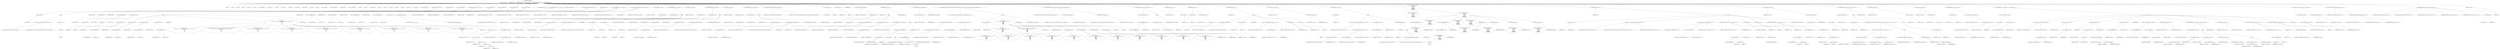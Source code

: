 digraph hostapd_notif_assoc {  
"1000131" [label = "(METHOD,hostapd_notif_assoc)" ]
"1000132" [label = "(PARAM,hostapd_data *hapd)" ]
"1000133" [label = "(PARAM,const u8 *addr)" ]
"1000134" [label = "(PARAM,const u8 *req_ies)" ]
"1000135" [label = "(PARAM,size_t req_ies_len)" ]
"1000136" [label = "(PARAM,int reassoc)" ]
"1000137" [label = "(BLOCK,,)" ]
"1000138" [label = "(LOCAL,v5: int)" ]
"1000139" [label = "(LOCAL,v6: int)" ]
"1000140" [label = "(LOCAL,v8: int)" ]
"1000141" [label = "(LOCAL,v9: int)" ]
"1000142" [label = "(LOCAL,v10: int)" ]
"1000143" [label = "(LOCAL,v11: int)" ]
"1000144" [label = "(LOCAL,v12: hostapd_data *)" ]
"1000145" [label = "(LOCAL,v13: const u8 *)" ]
"1000146" [label = "(LOCAL,v14: int)" ]
"1000147" [label = "(LOCAL,v16: const u8 *)" ]
"1000148" [label = "(LOCAL,v17: size_t)" ]
"1000149" [label = "(LOCAL,v18: sta_info *)" ]
"1000150" [label = "(LOCAL,v19: sta_info *)" ]
"1000151" [label = "(LOCAL,v20: bool)" ]
"1000152" [label = "(LOCAL,v21: int)" ]
"1000153" [label = "(LOCAL,v22: unsigned int)" ]
"1000154" [label = "(LOCAL,v23: wpa_state_machine *)" ]
"1000155" [label = "(LOCAL,v24: wpa_event)" ]
"1000156" [label = "(LOCAL,v25: wpa_state_machine *)" ]
"1000157" [label = "(LOCAL,v26: int)" ]
"1000158" [label = "(LOCAL,v27: int)" ]
"1000159" [label = "(LOCAL,v28: _DWORD *)" ]
"1000160" [label = "(LOCAL,v29: u32)" ]
"1000161" [label = "(LOCAL,v30: int)" ]
"1000162" [label = "(LOCAL,v31: bool)" ]
"1000163" [label = "(LOCAL,v32: int)" ]
"1000164" [label = "(LOCAL,v33: u32)" ]
"1000165" [label = "(LOCAL,v34: u8 *)" ]
"1000166" [label = "(LOCAL,eid: u8 [ 1064 ])" ]
"1000167" [label = "(LOCAL,elems: ieee802_11_elems)" ]
"1000168" [label = "(CONTROL_STRUCTURE,if ( !addr ),if ( !addr ))" ]
"1000169" [label = "(<operator>.logicalNot,!addr)" ]
"1000170" [label = "(IDENTIFIER,addr,!addr)" ]
"1000171" [label = "(BLOCK,,)" ]
"1000172" [label = "(wpa_printf,wpa_printf(2, \"hostapd_notif_assoc: Skip event with no address\"))" ]
"1000173" [label = "(LITERAL,2,wpa_printf(2, \"hostapd_notif_assoc: Skip event with no address\"))" ]
"1000174" [label = "(LITERAL,\"hostapd_notif_assoc: Skip event with no address\",wpa_printf(2, \"hostapd_notif_assoc: Skip event with no address\"))" ]
"1000175" [label = "(RETURN,return -1;,return -1;)" ]
"1000176" [label = "(<operator>.minus,-1)" ]
"1000177" [label = "(LITERAL,1,-1)" ]
"1000178" [label = "(<operator>.assignment,v5 = *addr)" ]
"1000179" [label = "(IDENTIFIER,v5,v5 = *addr)" ]
"1000180" [label = "(<operator>.indirection,*addr)" ]
"1000181" [label = "(IDENTIFIER,addr,v5 = *addr)" ]
"1000182" [label = "(<operator>.assignment,v6 = addr[1])" ]
"1000183" [label = "(IDENTIFIER,v6,v6 = addr[1])" ]
"1000184" [label = "(<operator>.indirectIndexAccess,addr[1])" ]
"1000185" [label = "(IDENTIFIER,addr,v6 = addr[1])" ]
"1000186" [label = "(LITERAL,1,v6 = addr[1])" ]
"1000187" [label = "(CONTROL_STRUCTURE,if ( (v5 & 1) != 0 ),if ( (v5 & 1) != 0 ))" ]
"1000188" [label = "(<operator>.notEquals,(v5 & 1) != 0)" ]
"1000189" [label = "(<operator>.and,v5 & 1)" ]
"1000190" [label = "(IDENTIFIER,v5,v5 & 1)" ]
"1000191" [label = "(LITERAL,1,v5 & 1)" ]
"1000192" [label = "(LITERAL,0,(v5 & 1) != 0)" ]
"1000193" [label = "(BLOCK,,)" ]
"1000194" [label = "(<operator>.assignment,v8 = addr[2])" ]
"1000195" [label = "(IDENTIFIER,v8,v8 = addr[2])" ]
"1000196" [label = "(<operator>.indirectIndexAccess,addr[2])" ]
"1000197" [label = "(IDENTIFIER,addr,v8 = addr[2])" ]
"1000198" [label = "(LITERAL,2,v8 = addr[2])" ]
"1000199" [label = "(<operator>.assignment,v9 = addr[3])" ]
"1000200" [label = "(IDENTIFIER,v9,v9 = addr[3])" ]
"1000201" [label = "(<operator>.indirectIndexAccess,addr[3])" ]
"1000202" [label = "(IDENTIFIER,addr,v9 = addr[3])" ]
"1000203" [label = "(LITERAL,3,v9 = addr[3])" ]
"1000204" [label = "(<operator>.assignment,v10 = addr[4])" ]
"1000205" [label = "(IDENTIFIER,v10,v10 = addr[4])" ]
"1000206" [label = "(<operator>.indirectIndexAccess,addr[4])" ]
"1000207" [label = "(IDENTIFIER,addr,v10 = addr[4])" ]
"1000208" [label = "(LITERAL,4,v10 = addr[4])" ]
"1000209" [label = "(<operator>.assignment,v11 = addr[5])" ]
"1000210" [label = "(IDENTIFIER,v11,v11 = addr[5])" ]
"1000211" [label = "(<operator>.indirectIndexAccess,addr[5])" ]
"1000212" [label = "(IDENTIFIER,addr,v11 = addr[5])" ]
"1000213" [label = "(LITERAL,5,v11 = addr[5])" ]
"1000214" [label = "(JUMP_TARGET,LABEL_9)" ]
"1000215" [label = "(wpa_printf,wpa_printf(\n      2,\n      \"%s: Invalid SA=%02x:%02x:%02x:%02x:%02x:%02x in received indication - ignore this indication silently\",\n      \"hostapd_notif_assoc\",\n      v5,\n      v6,\n      v8,\n      v9,\n      v10,\n      v11))" ]
"1000216" [label = "(LITERAL,2,wpa_printf(\n      2,\n      \"%s: Invalid SA=%02x:%02x:%02x:%02x:%02x:%02x in received indication - ignore this indication silently\",\n      \"hostapd_notif_assoc\",\n      v5,\n      v6,\n      v8,\n      v9,\n      v10,\n      v11))" ]
"1000217" [label = "(LITERAL,\"%s: Invalid SA=%02x:%02x:%02x:%02x:%02x:%02x in received indication - ignore this indication silently\",wpa_printf(\n      2,\n      \"%s: Invalid SA=%02x:%02x:%02x:%02x:%02x:%02x in received indication - ignore this indication silently\",\n      \"hostapd_notif_assoc\",\n      v5,\n      v6,\n      v8,\n      v9,\n      v10,\n      v11))" ]
"1000218" [label = "(LITERAL,\"hostapd_notif_assoc\",wpa_printf(\n      2,\n      \"%s: Invalid SA=%02x:%02x:%02x:%02x:%02x:%02x in received indication - ignore this indication silently\",\n      \"hostapd_notif_assoc\",\n      v5,\n      v6,\n      v8,\n      v9,\n      v10,\n      v11))" ]
"1000219" [label = "(IDENTIFIER,v5,wpa_printf(\n      2,\n      \"%s: Invalid SA=%02x:%02x:%02x:%02x:%02x:%02x in received indication - ignore this indication silently\",\n      \"hostapd_notif_assoc\",\n      v5,\n      v6,\n      v8,\n      v9,\n      v10,\n      v11))" ]
"1000220" [label = "(IDENTIFIER,v6,wpa_printf(\n      2,\n      \"%s: Invalid SA=%02x:%02x:%02x:%02x:%02x:%02x in received indication - ignore this indication silently\",\n      \"hostapd_notif_assoc\",\n      v5,\n      v6,\n      v8,\n      v9,\n      v10,\n      v11))" ]
"1000221" [label = "(IDENTIFIER,v8,wpa_printf(\n      2,\n      \"%s: Invalid SA=%02x:%02x:%02x:%02x:%02x:%02x in received indication - ignore this indication silently\",\n      \"hostapd_notif_assoc\",\n      v5,\n      v6,\n      v8,\n      v9,\n      v10,\n      v11))" ]
"1000222" [label = "(IDENTIFIER,v9,wpa_printf(\n      2,\n      \"%s: Invalid SA=%02x:%02x:%02x:%02x:%02x:%02x in received indication - ignore this indication silently\",\n      \"hostapd_notif_assoc\",\n      v5,\n      v6,\n      v8,\n      v9,\n      v10,\n      v11))" ]
"1000223" [label = "(IDENTIFIER,v10,wpa_printf(\n      2,\n      \"%s: Invalid SA=%02x:%02x:%02x:%02x:%02x:%02x in received indication - ignore this indication silently\",\n      \"hostapd_notif_assoc\",\n      v5,\n      v6,\n      v8,\n      v9,\n      v10,\n      v11))" ]
"1000224" [label = "(IDENTIFIER,v11,wpa_printf(\n      2,\n      \"%s: Invalid SA=%02x:%02x:%02x:%02x:%02x:%02x in received indication - ignore this indication silently\",\n      \"hostapd_notif_assoc\",\n      v5,\n      v6,\n      v8,\n      v9,\n      v10,\n      v11))" ]
"1000225" [label = "(RETURN,return 0;,return 0;)" ]
"1000226" [label = "(LITERAL,0,return 0;)" ]
"1000227" [label = "(<operator>.assignment,v8 = addr[2])" ]
"1000228" [label = "(IDENTIFIER,v8,v8 = addr[2])" ]
"1000229" [label = "(<operator>.indirectIndexAccess,addr[2])" ]
"1000230" [label = "(IDENTIFIER,addr,v8 = addr[2])" ]
"1000231" [label = "(LITERAL,2,v8 = addr[2])" ]
"1000232" [label = "(<operator>.assignment,v9 = addr[3])" ]
"1000233" [label = "(IDENTIFIER,v9,v9 = addr[3])" ]
"1000234" [label = "(<operator>.indirectIndexAccess,addr[3])" ]
"1000235" [label = "(IDENTIFIER,addr,v9 = addr[3])" ]
"1000236" [label = "(LITERAL,3,v9 = addr[3])" ]
"1000237" [label = "(<operator>.assignment,v10 = addr[4])" ]
"1000238" [label = "(IDENTIFIER,v10,v10 = addr[4])" ]
"1000239" [label = "(<operator>.indirectIndexAccess,addr[4])" ]
"1000240" [label = "(IDENTIFIER,addr,v10 = addr[4])" ]
"1000241" [label = "(LITERAL,4,v10 = addr[4])" ]
"1000242" [label = "(<operator>.assignment,v11 = addr[5])" ]
"1000243" [label = "(IDENTIFIER,v11,v11 = addr[5])" ]
"1000244" [label = "(<operator>.indirectIndexAccess,addr[5])" ]
"1000245" [label = "(IDENTIFIER,addr,v11 = addr[5])" ]
"1000246" [label = "(LITERAL,5,v11 = addr[5])" ]
"1000247" [label = "(CONTROL_STRUCTURE,if ( !(v6 | v5 | v8 | v9 | v10 | v11) || !memcmp(addr, hapd->own_addr, 6u) ),if ( !(v6 | v5 | v8 | v9 | v10 | v11) || !memcmp(addr, hapd->own_addr, 6u) ))" ]
"1000248" [label = "(<operator>.logicalOr,!(v6 | v5 | v8 | v9 | v10 | v11) || !memcmp(addr, hapd->own_addr, 6u))" ]
"1000249" [label = "(<operator>.logicalNot,!(v6 | v5 | v8 | v9 | v10 | v11))" ]
"1000250" [label = "(<operator>.or,v6 | v5 | v8 | v9 | v10 | v11)" ]
"1000251" [label = "(IDENTIFIER,v6,v6 | v5 | v8 | v9 | v10 | v11)" ]
"1000252" [label = "(<operator>.or,v5 | v8 | v9 | v10 | v11)" ]
"1000253" [label = "(IDENTIFIER,v5,v5 | v8 | v9 | v10 | v11)" ]
"1000254" [label = "(<operator>.or,v8 | v9 | v10 | v11)" ]
"1000255" [label = "(IDENTIFIER,v8,v8 | v9 | v10 | v11)" ]
"1000256" [label = "(<operator>.or,v9 | v10 | v11)" ]
"1000257" [label = "(IDENTIFIER,v9,v9 | v10 | v11)" ]
"1000258" [label = "(<operator>.or,v10 | v11)" ]
"1000259" [label = "(IDENTIFIER,v10,v10 | v11)" ]
"1000260" [label = "(IDENTIFIER,v11,v10 | v11)" ]
"1000261" [label = "(<operator>.logicalNot,!memcmp(addr, hapd->own_addr, 6u))" ]
"1000262" [label = "(memcmp,memcmp(addr, hapd->own_addr, 6u))" ]
"1000263" [label = "(IDENTIFIER,addr,memcmp(addr, hapd->own_addr, 6u))" ]
"1000264" [label = "(<operator>.indirectFieldAccess,hapd->own_addr)" ]
"1000265" [label = "(IDENTIFIER,hapd,memcmp(addr, hapd->own_addr, 6u))" ]
"1000266" [label = "(FIELD_IDENTIFIER,own_addr,own_addr)" ]
"1000267" [label = "(LITERAL,6u,memcmp(addr, hapd->own_addr, 6u))" ]
"1000268" [label = "(CONTROL_STRUCTURE,goto LABEL_9;,goto LABEL_9;)" ]
"1000269" [label = "(random_add_randomness,random_add_randomness(addr, 6u))" ]
"1000270" [label = "(IDENTIFIER,addr,random_add_randomness(addr, 6u))" ]
"1000271" [label = "(LITERAL,6u,random_add_randomness(addr, 6u))" ]
"1000272" [label = "(<operator>.assignment,v12 = hapd)" ]
"1000273" [label = "(IDENTIFIER,v12,v12 = hapd)" ]
"1000274" [label = "(IDENTIFIER,hapd,v12 = hapd)" ]
"1000275" [label = "(hostapd_logger,hostapd_logger(hapd, addr, 1u, 2, \"associated\"))" ]
"1000276" [label = "(IDENTIFIER,hapd,hostapd_logger(hapd, addr, 1u, 2, \"associated\"))" ]
"1000277" [label = "(IDENTIFIER,addr,hostapd_logger(hapd, addr, 1u, 2, \"associated\"))" ]
"1000278" [label = "(LITERAL,1u,hostapd_logger(hapd, addr, 1u, 2, \"associated\"))" ]
"1000279" [label = "(LITERAL,2,hostapd_logger(hapd, addr, 1u, 2, \"associated\"))" ]
"1000280" [label = "(LITERAL,\"associated\",hostapd_logger(hapd, addr, 1u, 2, \"associated\"))" ]
"1000281" [label = "(ieee802_11_parse_elems,ieee802_11_parse_elems(req_ies, req_ies_len, &elems, 0))" ]
"1000282" [label = "(IDENTIFIER,req_ies,ieee802_11_parse_elems(req_ies, req_ies_len, &elems, 0))" ]
"1000283" [label = "(IDENTIFIER,req_ies_len,ieee802_11_parse_elems(req_ies, req_ies_len, &elems, 0))" ]
"1000284" [label = "(<operator>.addressOf,&elems)" ]
"1000285" [label = "(IDENTIFIER,elems,ieee802_11_parse_elems(req_ies, req_ies_len, &elems, 0))" ]
"1000286" [label = "(LITERAL,0,ieee802_11_parse_elems(req_ies, req_ies_len, &elems, 0))" ]
"1000287" [label = "(<operator>.assignment,v13 = elems.wps_ie)" ]
"1000288" [label = "(IDENTIFIER,v13,v13 = elems.wps_ie)" ]
"1000289" [label = "(<operator>.fieldAccess,elems.wps_ie)" ]
"1000290" [label = "(IDENTIFIER,elems,v13 = elems.wps_ie)" ]
"1000291" [label = "(FIELD_IDENTIFIER,wps_ie,wps_ie)" ]
"1000292" [label = "(CONTROL_STRUCTURE,if ( elems.wps_ie ),if ( elems.wps_ie ))" ]
"1000293" [label = "(<operator>.fieldAccess,elems.wps_ie)" ]
"1000294" [label = "(IDENTIFIER,elems,if ( elems.wps_ie ))" ]
"1000295" [label = "(FIELD_IDENTIFIER,wps_ie,wps_ie)" ]
"1000296" [label = "(BLOCK,,)" ]
"1000297" [label = "(<operator>.assignment,v14 = elems.wps_ie_len)" ]
"1000298" [label = "(IDENTIFIER,v14,v14 = elems.wps_ie_len)" ]
"1000299" [label = "(<operator>.fieldAccess,elems.wps_ie_len)" ]
"1000300" [label = "(IDENTIFIER,elems,v14 = elems.wps_ie_len)" ]
"1000301" [label = "(FIELD_IDENTIFIER,wps_ie_len,wps_ie_len)" ]
"1000302" [label = "(wpa_printf,wpa_printf(2, \"STA included WPS IE in (Re)AssocReq\"))" ]
"1000303" [label = "(LITERAL,2,wpa_printf(2, \"STA included WPS IE in (Re)AssocReq\"))" ]
"1000304" [label = "(LITERAL,\"STA included WPS IE in (Re)AssocReq\",wpa_printf(2, \"STA included WPS IE in (Re)AssocReq\"))" ]
"1000305" [label = "(JUMP_TARGET,LABEL_14)" ]
"1000306" [label = "(<operator>.assignment,v16 = v13 - 2)" ]
"1000307" [label = "(IDENTIFIER,v16,v16 = v13 - 2)" ]
"1000308" [label = "(<operator>.subtraction,v13 - 2)" ]
"1000309" [label = "(IDENTIFIER,v13,v13 - 2)" ]
"1000310" [label = "(LITERAL,2,v13 - 2)" ]
"1000311" [label = "(<operator>.assignment,v17 = v14 + 2)" ]
"1000312" [label = "(IDENTIFIER,v17,v17 = v14 + 2)" ]
"1000313" [label = "(<operator>.addition,v14 + 2)" ]
"1000314" [label = "(IDENTIFIER,v14,v14 + 2)" ]
"1000315" [label = "(LITERAL,2,v14 + 2)" ]
"1000316" [label = "(CONTROL_STRUCTURE,goto LABEL_15;,goto LABEL_15;)" ]
"1000317" [label = "(<operator>.assignment,v13 = elems.rsn_ie)" ]
"1000318" [label = "(IDENTIFIER,v13,v13 = elems.rsn_ie)" ]
"1000319" [label = "(<operator>.fieldAccess,elems.rsn_ie)" ]
"1000320" [label = "(IDENTIFIER,elems,v13 = elems.rsn_ie)" ]
"1000321" [label = "(FIELD_IDENTIFIER,rsn_ie,rsn_ie)" ]
"1000322" [label = "(CONTROL_STRUCTURE,if ( elems.rsn_ie ),if ( elems.rsn_ie ))" ]
"1000323" [label = "(<operator>.fieldAccess,elems.rsn_ie)" ]
"1000324" [label = "(IDENTIFIER,elems,if ( elems.rsn_ie ))" ]
"1000325" [label = "(FIELD_IDENTIFIER,rsn_ie,rsn_ie)" ]
"1000326" [label = "(BLOCK,,)" ]
"1000327" [label = "(<operator>.assignment,v14 = elems.rsn_ie_len)" ]
"1000328" [label = "(IDENTIFIER,v14,v14 = elems.rsn_ie_len)" ]
"1000329" [label = "(<operator>.fieldAccess,elems.rsn_ie_len)" ]
"1000330" [label = "(IDENTIFIER,elems,v14 = elems.rsn_ie_len)" ]
"1000331" [label = "(FIELD_IDENTIFIER,rsn_ie_len,rsn_ie_len)" ]
"1000332" [label = "(wpa_printf,wpa_printf(2, \"STA included RSN IE in (Re)AssocReq\"))" ]
"1000333" [label = "(LITERAL,2,wpa_printf(2, \"STA included RSN IE in (Re)AssocReq\"))" ]
"1000334" [label = "(LITERAL,\"STA included RSN IE in (Re)AssocReq\",wpa_printf(2, \"STA included RSN IE in (Re)AssocReq\"))" ]
"1000335" [label = "(CONTROL_STRUCTURE,goto LABEL_14;,goto LABEL_14;)" ]
"1000336" [label = "(<operator>.assignment,v13 = elems.wpa_ie)" ]
"1000337" [label = "(IDENTIFIER,v13,v13 = elems.wpa_ie)" ]
"1000338" [label = "(<operator>.fieldAccess,elems.wpa_ie)" ]
"1000339" [label = "(IDENTIFIER,elems,v13 = elems.wpa_ie)" ]
"1000340" [label = "(FIELD_IDENTIFIER,wpa_ie,wpa_ie)" ]
"1000341" [label = "(CONTROL_STRUCTURE,if ( elems.wpa_ie ),if ( elems.wpa_ie ))" ]
"1000342" [label = "(<operator>.fieldAccess,elems.wpa_ie)" ]
"1000343" [label = "(IDENTIFIER,elems,if ( elems.wpa_ie ))" ]
"1000344" [label = "(FIELD_IDENTIFIER,wpa_ie,wpa_ie)" ]
"1000345" [label = "(BLOCK,,)" ]
"1000346" [label = "(<operator>.assignment,v14 = elems.wpa_ie_len)" ]
"1000347" [label = "(IDENTIFIER,v14,v14 = elems.wpa_ie_len)" ]
"1000348" [label = "(<operator>.fieldAccess,elems.wpa_ie_len)" ]
"1000349" [label = "(IDENTIFIER,elems,v14 = elems.wpa_ie_len)" ]
"1000350" [label = "(FIELD_IDENTIFIER,wpa_ie_len,wpa_ie_len)" ]
"1000351" [label = "(wpa_printf,wpa_printf(2, \"STA included WPA IE in (Re)AssocReq\"))" ]
"1000352" [label = "(LITERAL,2,wpa_printf(2, \"STA included WPA IE in (Re)AssocReq\"))" ]
"1000353" [label = "(LITERAL,\"STA included WPA IE in (Re)AssocReq\",wpa_printf(2, \"STA included WPA IE in (Re)AssocReq\"))" ]
"1000354" [label = "(CONTROL_STRUCTURE,goto LABEL_14;,goto LABEL_14;)" ]
"1000355" [label = "(wpa_printf,wpa_printf(2, \"STA did not include WPS/RSN/WPA IE in (Re)AssocReq\"))" ]
"1000356" [label = "(LITERAL,2,wpa_printf(2, \"STA did not include WPS/RSN/WPA IE in (Re)AssocReq\"))" ]
"1000357" [label = "(LITERAL,\"STA did not include WPS/RSN/WPA IE in (Re)AssocReq\",wpa_printf(2, \"STA did not include WPS/RSN/WPA IE in (Re)AssocReq\"))" ]
"1000358" [label = "(<operator>.assignment,v16 = 0)" ]
"1000359" [label = "(IDENTIFIER,v16,v16 = 0)" ]
"1000360" [label = "(LITERAL,0,v16 = 0)" ]
"1000361" [label = "(<operator>.assignment,v17 = 0)" ]
"1000362" [label = "(IDENTIFIER,v17,v17 = 0)" ]
"1000363" [label = "(LITERAL,0,v17 = 0)" ]
"1000364" [label = "(JUMP_TARGET,LABEL_15)" ]
"1000365" [label = "(<operator>.assignment,v18 = ap_get_sta(hapd, addr))" ]
"1000366" [label = "(IDENTIFIER,v18,v18 = ap_get_sta(hapd, addr))" ]
"1000367" [label = "(ap_get_sta,ap_get_sta(hapd, addr))" ]
"1000368" [label = "(IDENTIFIER,hapd,ap_get_sta(hapd, addr))" ]
"1000369" [label = "(IDENTIFIER,addr,ap_get_sta(hapd, addr))" ]
"1000370" [label = "(CONTROL_STRUCTURE,if ( v18 ),if ( v18 ))" ]
"1000371" [label = "(IDENTIFIER,v18,if ( v18 ))" ]
"1000372" [label = "(BLOCK,,)" ]
"1000373" [label = "(<operator>.assignment,v19 = v18)" ]
"1000374" [label = "(IDENTIFIER,v19,v19 = v18)" ]
"1000375" [label = "(IDENTIFIER,v18,v19 = v18)" ]
"1000376" [label = "(ap_sta_no_session_timeout,ap_sta_no_session_timeout(hapd, v18))" ]
"1000377" [label = "(IDENTIFIER,hapd,ap_sta_no_session_timeout(hapd, v18))" ]
"1000378" [label = "(IDENTIFIER,v18,ap_sta_no_session_timeout(hapd, v18))" ]
"1000379" [label = "(accounting_sta_stop,accounting_sta_stop(hapd, v19))" ]
"1000380" [label = "(IDENTIFIER,hapd,accounting_sta_stop(hapd, v19))" ]
"1000381" [label = "(IDENTIFIER,v19,accounting_sta_stop(hapd, v19))" ]
"1000382" [label = "(<operator>.assignment,v19->timeout_next = STA_NULLFUNC)" ]
"1000383" [label = "(<operator>.indirectFieldAccess,v19->timeout_next)" ]
"1000384" [label = "(IDENTIFIER,v19,v19->timeout_next = STA_NULLFUNC)" ]
"1000385" [label = "(FIELD_IDENTIFIER,timeout_next,timeout_next)" ]
"1000386" [label = "(IDENTIFIER,STA_NULLFUNC,v19->timeout_next = STA_NULLFUNC)" ]
"1000387" [label = "(CONTROL_STRUCTURE,else,else)" ]
"1000388" [label = "(BLOCK,,)" ]
"1000389" [label = "(<operator>.assignment,v19 = ap_sta_add(hapd, addr))" ]
"1000390" [label = "(IDENTIFIER,v19,v19 = ap_sta_add(hapd, addr))" ]
"1000391" [label = "(ap_sta_add,ap_sta_add(hapd, addr))" ]
"1000392" [label = "(IDENTIFIER,hapd,ap_sta_add(hapd, addr))" ]
"1000393" [label = "(IDENTIFIER,addr,ap_sta_add(hapd, addr))" ]
"1000394" [label = "(CONTROL_STRUCTURE,if ( !v19 ),if ( !v19 ))" ]
"1000395" [label = "(<operator>.logicalNot,!v19)" ]
"1000396" [label = "(IDENTIFIER,v19,!v19)" ]
"1000397" [label = "(BLOCK,,)" ]
"1000398" [label = "(hostapd_drv_sta_disassoc,hostapd_drv_sta_disassoc(hapd, addr, 5))" ]
"1000399" [label = "(IDENTIFIER,hapd,hostapd_drv_sta_disassoc(hapd, addr, 5))" ]
"1000400" [label = "(IDENTIFIER,addr,hostapd_drv_sta_disassoc(hapd, addr, 5))" ]
"1000401" [label = "(LITERAL,5,hostapd_drv_sta_disassoc(hapd, addr, 5))" ]
"1000402" [label = "(RETURN,return -1;,return -1;)" ]
"1000403" [label = "(<operator>.minus,-1)" ]
"1000404" [label = "(LITERAL,1,-1)" ]
"1000405" [label = "(<operators>.assignmentAnd,v19->flags &= 0xFFFECFFF)" ]
"1000406" [label = "(<operator>.indirectFieldAccess,v19->flags)" ]
"1000407" [label = "(IDENTIFIER,v19,v19->flags &= 0xFFFECFFF)" ]
"1000408" [label = "(FIELD_IDENTIFIER,flags,flags)" ]
"1000409" [label = "(LITERAL,0xFFFECFFF,v19->flags &= 0xFFFECFFF)" ]
"1000410" [label = "(CONTROL_STRUCTURE,if ( !hapd->iface->drv_max_acl_mac_addrs && hostapd_check_acl(hapd, addr, 0) != 1 ),if ( !hapd->iface->drv_max_acl_mac_addrs && hostapd_check_acl(hapd, addr, 0) != 1 ))" ]
"1000411" [label = "(<operator>.logicalAnd,!hapd->iface->drv_max_acl_mac_addrs && hostapd_check_acl(hapd, addr, 0) != 1)" ]
"1000412" [label = "(<operator>.logicalNot,!hapd->iface->drv_max_acl_mac_addrs)" ]
"1000413" [label = "(<operator>.indirectFieldAccess,hapd->iface->drv_max_acl_mac_addrs)" ]
"1000414" [label = "(<operator>.indirectFieldAccess,hapd->iface)" ]
"1000415" [label = "(IDENTIFIER,hapd,!hapd->iface->drv_max_acl_mac_addrs)" ]
"1000416" [label = "(FIELD_IDENTIFIER,iface,iface)" ]
"1000417" [label = "(FIELD_IDENTIFIER,drv_max_acl_mac_addrs,drv_max_acl_mac_addrs)" ]
"1000418" [label = "(<operator>.notEquals,hostapd_check_acl(hapd, addr, 0) != 1)" ]
"1000419" [label = "(hostapd_check_acl,hostapd_check_acl(hapd, addr, 0))" ]
"1000420" [label = "(IDENTIFIER,hapd,hostapd_check_acl(hapd, addr, 0))" ]
"1000421" [label = "(IDENTIFIER,addr,hostapd_check_acl(hapd, addr, 0))" ]
"1000422" [label = "(LITERAL,0,hostapd_check_acl(hapd, addr, 0))" ]
"1000423" [label = "(LITERAL,1,hostapd_check_acl(hapd, addr, 0) != 1)" ]
"1000424" [label = "(BLOCK,,)" ]
"1000425" [label = "(<operator>.assignment,v12 = hapd)" ]
"1000426" [label = "(IDENTIFIER,v12,v12 = hapd)" ]
"1000427" [label = "(IDENTIFIER,hapd,v12 = hapd)" ]
"1000428" [label = "(wpa_printf,wpa_printf(\n      3,\n      \"STA %02x:%02x:%02x:%02x:%02x:%02x not allowed to connect\",\n      *addr,\n      addr[1],\n      addr[2],\n      addr[3],\n      addr[4],\n      addr[5]))" ]
"1000429" [label = "(LITERAL,3,wpa_printf(\n      3,\n      \"STA %02x:%02x:%02x:%02x:%02x:%02x not allowed to connect\",\n      *addr,\n      addr[1],\n      addr[2],\n      addr[3],\n      addr[4],\n      addr[5]))" ]
"1000430" [label = "(LITERAL,\"STA %02x:%02x:%02x:%02x:%02x:%02x not allowed to connect\",wpa_printf(\n      3,\n      \"STA %02x:%02x:%02x:%02x:%02x:%02x not allowed to connect\",\n      *addr,\n      addr[1],\n      addr[2],\n      addr[3],\n      addr[4],\n      addr[5]))" ]
"1000431" [label = "(<operator>.indirection,*addr)" ]
"1000432" [label = "(IDENTIFIER,addr,wpa_printf(\n      3,\n      \"STA %02x:%02x:%02x:%02x:%02x:%02x not allowed to connect\",\n      *addr,\n      addr[1],\n      addr[2],\n      addr[3],\n      addr[4],\n      addr[5]))" ]
"1000433" [label = "(<operator>.indirectIndexAccess,addr[1])" ]
"1000434" [label = "(IDENTIFIER,addr,wpa_printf(\n      3,\n      \"STA %02x:%02x:%02x:%02x:%02x:%02x not allowed to connect\",\n      *addr,\n      addr[1],\n      addr[2],\n      addr[3],\n      addr[4],\n      addr[5]))" ]
"1000435" [label = "(LITERAL,1,wpa_printf(\n      3,\n      \"STA %02x:%02x:%02x:%02x:%02x:%02x not allowed to connect\",\n      *addr,\n      addr[1],\n      addr[2],\n      addr[3],\n      addr[4],\n      addr[5]))" ]
"1000436" [label = "(<operator>.indirectIndexAccess,addr[2])" ]
"1000437" [label = "(IDENTIFIER,addr,wpa_printf(\n      3,\n      \"STA %02x:%02x:%02x:%02x:%02x:%02x not allowed to connect\",\n      *addr,\n      addr[1],\n      addr[2],\n      addr[3],\n      addr[4],\n      addr[5]))" ]
"1000438" [label = "(LITERAL,2,wpa_printf(\n      3,\n      \"STA %02x:%02x:%02x:%02x:%02x:%02x not allowed to connect\",\n      *addr,\n      addr[1],\n      addr[2],\n      addr[3],\n      addr[4],\n      addr[5]))" ]
"1000439" [label = "(<operator>.indirectIndexAccess,addr[3])" ]
"1000440" [label = "(IDENTIFIER,addr,wpa_printf(\n      3,\n      \"STA %02x:%02x:%02x:%02x:%02x:%02x not allowed to connect\",\n      *addr,\n      addr[1],\n      addr[2],\n      addr[3],\n      addr[4],\n      addr[5]))" ]
"1000441" [label = "(LITERAL,3,wpa_printf(\n      3,\n      \"STA %02x:%02x:%02x:%02x:%02x:%02x not allowed to connect\",\n      *addr,\n      addr[1],\n      addr[2],\n      addr[3],\n      addr[4],\n      addr[5]))" ]
"1000442" [label = "(<operator>.indirectIndexAccess,addr[4])" ]
"1000443" [label = "(IDENTIFIER,addr,wpa_printf(\n      3,\n      \"STA %02x:%02x:%02x:%02x:%02x:%02x not allowed to connect\",\n      *addr,\n      addr[1],\n      addr[2],\n      addr[3],\n      addr[4],\n      addr[5]))" ]
"1000444" [label = "(LITERAL,4,wpa_printf(\n      3,\n      \"STA %02x:%02x:%02x:%02x:%02x:%02x not allowed to connect\",\n      *addr,\n      addr[1],\n      addr[2],\n      addr[3],\n      addr[4],\n      addr[5]))" ]
"1000445" [label = "(<operator>.indirectIndexAccess,addr[5])" ]
"1000446" [label = "(IDENTIFIER,addr,wpa_printf(\n      3,\n      \"STA %02x:%02x:%02x:%02x:%02x:%02x not allowed to connect\",\n      *addr,\n      addr[1],\n      addr[2],\n      addr[3],\n      addr[4],\n      addr[5]))" ]
"1000447" [label = "(LITERAL,5,wpa_printf(\n      3,\n      \"STA %02x:%02x:%02x:%02x:%02x:%02x not allowed to connect\",\n      *addr,\n      addr[1],\n      addr[2],\n      addr[3],\n      addr[4],\n      addr[5]))" ]
"1000448" [label = "(<operator>.assignment,v21 = 1)" ]
"1000449" [label = "(IDENTIFIER,v21,v21 = 1)" ]
"1000450" [label = "(LITERAL,1,v21 = 1)" ]
"1000451" [label = "(CONTROL_STRUCTURE,goto LABEL_41;,goto LABEL_41;)" ]
"1000452" [label = "(ap_copy_sta_supp_op_classes,ap_copy_sta_supp_op_classes(v19, elems.supp_op_classes, elems.supp_op_classes_len))" ]
"1000453" [label = "(IDENTIFIER,v19,ap_copy_sta_supp_op_classes(v19, elems.supp_op_classes, elems.supp_op_classes_len))" ]
"1000454" [label = "(<operator>.fieldAccess,elems.supp_op_classes)" ]
"1000455" [label = "(IDENTIFIER,elems,ap_copy_sta_supp_op_classes(v19, elems.supp_op_classes, elems.supp_op_classes_len))" ]
"1000456" [label = "(FIELD_IDENTIFIER,supp_op_classes,supp_op_classes)" ]
"1000457" [label = "(<operator>.fieldAccess,elems.supp_op_classes_len)" ]
"1000458" [label = "(IDENTIFIER,elems,ap_copy_sta_supp_op_classes(v19, elems.supp_op_classes, elems.supp_op_classes_len))" ]
"1000459" [label = "(FIELD_IDENTIFIER,supp_op_classes_len,supp_op_classes_len)" ]
"1000460" [label = "(CONTROL_STRUCTURE,if ( !hapd->conf->wpa ),if ( !hapd->conf->wpa ))" ]
"1000461" [label = "(<operator>.logicalNot,!hapd->conf->wpa)" ]
"1000462" [label = "(<operator>.indirectFieldAccess,hapd->conf->wpa)" ]
"1000463" [label = "(<operator>.indirectFieldAccess,hapd->conf)" ]
"1000464" [label = "(IDENTIFIER,hapd,!hapd->conf->wpa)" ]
"1000465" [label = "(FIELD_IDENTIFIER,conf,conf)" ]
"1000466" [label = "(FIELD_IDENTIFIER,wpa,wpa)" ]
"1000467" [label = "(BLOCK,,)" ]
"1000468" [label = "(<operator>.assignment,v22 = v19->flags)" ]
"1000469" [label = "(IDENTIFIER,v22,v22 = v19->flags)" ]
"1000470" [label = "(<operator>.indirectFieldAccess,v19->flags)" ]
"1000471" [label = "(IDENTIFIER,v19,v22 = v19->flags)" ]
"1000472" [label = "(FIELD_IDENTIFIER,flags,flags)" ]
"1000473" [label = "(CONTROL_STRUCTURE,goto LABEL_27;,goto LABEL_27;)" ]
"1000474" [label = "(<operator>.assignment,v20 = v16 == 0)" ]
"1000475" [label = "(IDENTIFIER,v20,v20 = v16 == 0)" ]
"1000476" [label = "(<operator>.equals,v16 == 0)" ]
"1000477" [label = "(IDENTIFIER,v16,v16 == 0)" ]
"1000478" [label = "(LITERAL,0,v16 == 0)" ]
"1000479" [label = "(CONTROL_STRUCTURE,if ( v16 ),if ( v16 ))" ]
"1000480" [label = "(IDENTIFIER,v16,if ( v16 ))" ]
"1000481" [label = "(<operator>.assignment,v20 = v17 == 0)" ]
"1000482" [label = "(IDENTIFIER,v20,v20 = v17 == 0)" ]
"1000483" [label = "(<operator>.equals,v17 == 0)" ]
"1000484" [label = "(IDENTIFIER,v17,v17 == 0)" ]
"1000485" [label = "(LITERAL,0,v17 == 0)" ]
"1000486" [label = "(CONTROL_STRUCTURE,if ( v20 ),if ( v20 ))" ]
"1000487" [label = "(IDENTIFIER,v20,if ( v20 ))" ]
"1000488" [label = "(BLOCK,,)" ]
"1000489" [label = "(wpa_printf,wpa_printf(2, \"No WPA/RSN IE from STA\"))" ]
"1000490" [label = "(LITERAL,2,wpa_printf(2, \"No WPA/RSN IE from STA\"))" ]
"1000491" [label = "(LITERAL,\"No WPA/RSN IE from STA\",wpa_printf(2, \"No WPA/RSN IE from STA\"))" ]
"1000492" [label = "(<operator>.assignment,v21 = 13)" ]
"1000493" [label = "(IDENTIFIER,v21,v21 = 13)" ]
"1000494" [label = "(LITERAL,13,v21 = 13)" ]
"1000495" [label = "(JUMP_TARGET,LABEL_41)" ]
"1000496" [label = "(hostapd_drv_sta_disassoc,hostapd_drv_sta_disassoc(v12, v19->addr, v21))" ]
"1000497" [label = "(IDENTIFIER,v12,hostapd_drv_sta_disassoc(v12, v19->addr, v21))" ]
"1000498" [label = "(<operator>.indirectFieldAccess,v19->addr)" ]
"1000499" [label = "(IDENTIFIER,v19,hostapd_drv_sta_disassoc(v12, v19->addr, v21))" ]
"1000500" [label = "(FIELD_IDENTIFIER,addr,addr)" ]
"1000501" [label = "(IDENTIFIER,v21,hostapd_drv_sta_disassoc(v12, v19->addr, v21))" ]
"1000502" [label = "(ap_free_sta,ap_free_sta(v12, v19))" ]
"1000503" [label = "(IDENTIFIER,v12,ap_free_sta(v12, v19))" ]
"1000504" [label = "(IDENTIFIER,v19,ap_free_sta(v12, v19))" ]
"1000505" [label = "(RETURN,return -1;,return -1;)" ]
"1000506" [label = "(<operator>.minus,-1)" ]
"1000507" [label = "(LITERAL,1,-1)" ]
"1000508" [label = "(<operator>.assignment,v25 = v19->wpa_sm)" ]
"1000509" [label = "(IDENTIFIER,v25,v25 = v19->wpa_sm)" ]
"1000510" [label = "(<operator>.indirectFieldAccess,v19->wpa_sm)" ]
"1000511" [label = "(IDENTIFIER,v19,v25 = v19->wpa_sm)" ]
"1000512" [label = "(FIELD_IDENTIFIER,wpa_sm,wpa_sm)" ]
"1000513" [label = "(CONTROL_STRUCTURE,if ( !v25 ),if ( !v25 ))" ]
"1000514" [label = "(<operator>.logicalNot,!v25)" ]
"1000515" [label = "(IDENTIFIER,v25,!v25)" ]
"1000516" [label = "(BLOCK,,)" ]
"1000517" [label = "(<operator>.assignment,v25 = wpa_auth_sta_init(hapd->wpa_auth, v19->addr, 0))" ]
"1000518" [label = "(IDENTIFIER,v25,v25 = wpa_auth_sta_init(hapd->wpa_auth, v19->addr, 0))" ]
"1000519" [label = "(wpa_auth_sta_init,wpa_auth_sta_init(hapd->wpa_auth, v19->addr, 0))" ]
"1000520" [label = "(<operator>.indirectFieldAccess,hapd->wpa_auth)" ]
"1000521" [label = "(IDENTIFIER,hapd,wpa_auth_sta_init(hapd->wpa_auth, v19->addr, 0))" ]
"1000522" [label = "(FIELD_IDENTIFIER,wpa_auth,wpa_auth)" ]
"1000523" [label = "(<operator>.indirectFieldAccess,v19->addr)" ]
"1000524" [label = "(IDENTIFIER,v19,wpa_auth_sta_init(hapd->wpa_auth, v19->addr, 0))" ]
"1000525" [label = "(FIELD_IDENTIFIER,addr,addr)" ]
"1000526" [label = "(LITERAL,0,wpa_auth_sta_init(hapd->wpa_auth, v19->addr, 0))" ]
"1000527" [label = "(<operator>.assignment,v19->wpa_sm = v25)" ]
"1000528" [label = "(<operator>.indirectFieldAccess,v19->wpa_sm)" ]
"1000529" [label = "(IDENTIFIER,v19,v19->wpa_sm = v25)" ]
"1000530" [label = "(FIELD_IDENTIFIER,wpa_sm,wpa_sm)" ]
"1000531" [label = "(IDENTIFIER,v25,v19->wpa_sm = v25)" ]
"1000532" [label = "(CONTROL_STRUCTURE,if ( !v25 ),if ( !v25 ))" ]
"1000533" [label = "(<operator>.logicalNot,!v25)" ]
"1000534" [label = "(IDENTIFIER,v25,!v25)" ]
"1000535" [label = "(BLOCK,,)" ]
"1000536" [label = "(wpa_printf,wpa_printf(5, \"Failed to initialize WPA state machine\"))" ]
"1000537" [label = "(LITERAL,5,wpa_printf(5, \"Failed to initialize WPA state machine\"))" ]
"1000538" [label = "(LITERAL,\"Failed to initialize WPA state machine\",wpa_printf(5, \"Failed to initialize WPA state machine\"))" ]
"1000539" [label = "(RETURN,return -1;,return -1;)" ]
"1000540" [label = "(<operator>.minus,-1)" ]
"1000541" [label = "(LITERAL,1,-1)" ]
"1000542" [label = "(<operator>.assignment,v26 = wpa_validate_wpa_ie(\n          hapd->wpa_auth,\n          v25,\n          hapd->iface->freq,\n          v16,\n          v17,\n          elems.mdie,\n          elems.mdie_len,\n          elems.owe_dh,\n          elems.owe_dh_len))" ]
"1000543" [label = "(IDENTIFIER,v26,v26 = wpa_validate_wpa_ie(\n          hapd->wpa_auth,\n          v25,\n          hapd->iface->freq,\n          v16,\n          v17,\n          elems.mdie,\n          elems.mdie_len,\n          elems.owe_dh,\n          elems.owe_dh_len))" ]
"1000544" [label = "(wpa_validate_wpa_ie,wpa_validate_wpa_ie(\n          hapd->wpa_auth,\n          v25,\n          hapd->iface->freq,\n          v16,\n          v17,\n          elems.mdie,\n          elems.mdie_len,\n          elems.owe_dh,\n          elems.owe_dh_len))" ]
"1000545" [label = "(<operator>.indirectFieldAccess,hapd->wpa_auth)" ]
"1000546" [label = "(IDENTIFIER,hapd,wpa_validate_wpa_ie(\n          hapd->wpa_auth,\n          v25,\n          hapd->iface->freq,\n          v16,\n          v17,\n          elems.mdie,\n          elems.mdie_len,\n          elems.owe_dh,\n          elems.owe_dh_len))" ]
"1000547" [label = "(FIELD_IDENTIFIER,wpa_auth,wpa_auth)" ]
"1000548" [label = "(IDENTIFIER,v25,wpa_validate_wpa_ie(\n          hapd->wpa_auth,\n          v25,\n          hapd->iface->freq,\n          v16,\n          v17,\n          elems.mdie,\n          elems.mdie_len,\n          elems.owe_dh,\n          elems.owe_dh_len))" ]
"1000549" [label = "(<operator>.indirectFieldAccess,hapd->iface->freq)" ]
"1000550" [label = "(<operator>.indirectFieldAccess,hapd->iface)" ]
"1000551" [label = "(IDENTIFIER,hapd,wpa_validate_wpa_ie(\n          hapd->wpa_auth,\n          v25,\n          hapd->iface->freq,\n          v16,\n          v17,\n          elems.mdie,\n          elems.mdie_len,\n          elems.owe_dh,\n          elems.owe_dh_len))" ]
"1000552" [label = "(FIELD_IDENTIFIER,iface,iface)" ]
"1000553" [label = "(FIELD_IDENTIFIER,freq,freq)" ]
"1000554" [label = "(IDENTIFIER,v16,wpa_validate_wpa_ie(\n          hapd->wpa_auth,\n          v25,\n          hapd->iface->freq,\n          v16,\n          v17,\n          elems.mdie,\n          elems.mdie_len,\n          elems.owe_dh,\n          elems.owe_dh_len))" ]
"1000555" [label = "(IDENTIFIER,v17,wpa_validate_wpa_ie(\n          hapd->wpa_auth,\n          v25,\n          hapd->iface->freq,\n          v16,\n          v17,\n          elems.mdie,\n          elems.mdie_len,\n          elems.owe_dh,\n          elems.owe_dh_len))" ]
"1000556" [label = "(<operator>.fieldAccess,elems.mdie)" ]
"1000557" [label = "(IDENTIFIER,elems,wpa_validate_wpa_ie(\n          hapd->wpa_auth,\n          v25,\n          hapd->iface->freq,\n          v16,\n          v17,\n          elems.mdie,\n          elems.mdie_len,\n          elems.owe_dh,\n          elems.owe_dh_len))" ]
"1000558" [label = "(FIELD_IDENTIFIER,mdie,mdie)" ]
"1000559" [label = "(<operator>.fieldAccess,elems.mdie_len)" ]
"1000560" [label = "(IDENTIFIER,elems,wpa_validate_wpa_ie(\n          hapd->wpa_auth,\n          v25,\n          hapd->iface->freq,\n          v16,\n          v17,\n          elems.mdie,\n          elems.mdie_len,\n          elems.owe_dh,\n          elems.owe_dh_len))" ]
"1000561" [label = "(FIELD_IDENTIFIER,mdie_len,mdie_len)" ]
"1000562" [label = "(<operator>.fieldAccess,elems.owe_dh)" ]
"1000563" [label = "(IDENTIFIER,elems,wpa_validate_wpa_ie(\n          hapd->wpa_auth,\n          v25,\n          hapd->iface->freq,\n          v16,\n          v17,\n          elems.mdie,\n          elems.mdie_len,\n          elems.owe_dh,\n          elems.owe_dh_len))" ]
"1000564" [label = "(FIELD_IDENTIFIER,owe_dh,owe_dh)" ]
"1000565" [label = "(<operator>.fieldAccess,elems.owe_dh_len)" ]
"1000566" [label = "(IDENTIFIER,elems,wpa_validate_wpa_ie(\n          hapd->wpa_auth,\n          v25,\n          hapd->iface->freq,\n          v16,\n          v17,\n          elems.mdie,\n          elems.mdie_len,\n          elems.owe_dh,\n          elems.owe_dh_len))" ]
"1000567" [label = "(FIELD_IDENTIFIER,owe_dh_len,owe_dh_len)" ]
"1000568" [label = "(CONTROL_STRUCTURE,if ( v26 ),if ( v26 ))" ]
"1000569" [label = "(IDENTIFIER,v26,if ( v26 ))" ]
"1000570" [label = "(BLOCK,,)" ]
"1000571" [label = "(<operator>.assignment,v27 = v26)" ]
"1000572" [label = "(IDENTIFIER,v27,v27 = v26)" ]
"1000573" [label = "(IDENTIFIER,v26,v27 = v26)" ]
"1000574" [label = "(wpa_printf,wpa_printf(2, \"WPA/RSN information element rejected? (res %u)\", v26))" ]
"1000575" [label = "(LITERAL,2,wpa_printf(2, \"WPA/RSN information element rejected? (res %u)\", v26))" ]
"1000576" [label = "(LITERAL,\"WPA/RSN information element rejected? (res %u)\",wpa_printf(2, \"WPA/RSN information element rejected? (res %u)\", v26))" ]
"1000577" [label = "(IDENTIFIER,v26,wpa_printf(2, \"WPA/RSN information element rejected? (res %u)\", v26))" ]
"1000578" [label = "(wpa_hexdump,wpa_hexdump(2, (const unsigned __int8 *)\"IE\", v16, v17))" ]
"1000579" [label = "(LITERAL,2,wpa_hexdump(2, (const unsigned __int8 *)\"IE\", v16, v17))" ]
"1000580" [label = "(<operator>.cast,(const unsigned __int8 *)\"IE\")" ]
"1000581" [label = "(UNKNOWN,const unsigned __int8 *,const unsigned __int8 *)" ]
"1000582" [label = "(LITERAL,\"IE\",(const unsigned __int8 *)\"IE\")" ]
"1000583" [label = "(IDENTIFIER,v16,wpa_hexdump(2, (const unsigned __int8 *)\"IE\", v16, v17))" ]
"1000584" [label = "(IDENTIFIER,v17,wpa_hexdump(2, (const unsigned __int8 *)\"IE\", v16, v17))" ]
"1000585" [label = "(CONTROL_STRUCTURE,if ( (unsigned int)(v27 - 2) < 7 ),if ( (unsigned int)(v27 - 2) < 7 ))" ]
"1000586" [label = "(<operator>.lessThan,(unsigned int)(v27 - 2) < 7)" ]
"1000587" [label = "(<operator>.cast,(unsigned int)(v27 - 2))" ]
"1000588" [label = "(UNKNOWN,unsigned int,unsigned int)" ]
"1000589" [label = "(<operator>.subtraction,v27 - 2)" ]
"1000590" [label = "(IDENTIFIER,v27,v27 - 2)" ]
"1000591" [label = "(LITERAL,2,v27 - 2)" ]
"1000592" [label = "(LITERAL,7,(unsigned int)(v27 - 2) < 7)" ]
"1000593" [label = "(<operator>.assignment,v28 = &unk_9D0B0)" ]
"1000594" [label = "(IDENTIFIER,v28,v28 = &unk_9D0B0)" ]
"1000595" [label = "(<operator>.addressOf,&unk_9D0B0)" ]
"1000596" [label = "(IDENTIFIER,unk_9D0B0,v28 = &unk_9D0B0)" ]
"1000597" [label = "(<operator>.assignment,v21 = 13)" ]
"1000598" [label = "(IDENTIFIER,v21,v21 = 13)" ]
"1000599" [label = "(LITERAL,13,v21 = 13)" ]
"1000600" [label = "(<operator>.assignment,v12 = hapd)" ]
"1000601" [label = "(IDENTIFIER,v12,v12 = hapd)" ]
"1000602" [label = "(IDENTIFIER,hapd,v12 = hapd)" ]
"1000603" [label = "(CONTROL_STRUCTURE,if ( (unsigned int)(v27 - 2) < 7 ),if ( (unsigned int)(v27 - 2) < 7 ))" ]
"1000604" [label = "(<operator>.lessThan,(unsigned int)(v27 - 2) < 7)" ]
"1000605" [label = "(<operator>.cast,(unsigned int)(v27 - 2))" ]
"1000606" [label = "(UNKNOWN,unsigned int,unsigned int)" ]
"1000607" [label = "(<operator>.subtraction,v27 - 2)" ]
"1000608" [label = "(IDENTIFIER,v27,v27 - 2)" ]
"1000609" [label = "(LITERAL,2,v27 - 2)" ]
"1000610" [label = "(LITERAL,7,(unsigned int)(v27 - 2) < 7)" ]
"1000611" [label = "(<operator>.assignment,v21 = v28[v27 - 2])" ]
"1000612" [label = "(IDENTIFIER,v21,v21 = v28[v27 - 2])" ]
"1000613" [label = "(<operator>.indirectIndexAccess,v28[v27 - 2])" ]
"1000614" [label = "(IDENTIFIER,v28,v21 = v28[v27 - 2])" ]
"1000615" [label = "(<operator>.subtraction,v27 - 2)" ]
"1000616" [label = "(IDENTIFIER,v27,v27 - 2)" ]
"1000617" [label = "(LITERAL,2,v27 - 2)" ]
"1000618" [label = "(CONTROL_STRUCTURE,goto LABEL_41;,goto LABEL_41;)" ]
"1000619" [label = "(<operator>.assignment,v29 = v19->flags)" ]
"1000620" [label = "(IDENTIFIER,v29,v29 = v19->flags)" ]
"1000621" [label = "(<operator>.indirectFieldAccess,v19->flags)" ]
"1000622" [label = "(IDENTIFIER,v19,v29 = v19->flags)" ]
"1000623" [label = "(FIELD_IDENTIFIER,flags,flags)" ]
"1000624" [label = "(CONTROL_STRUCTURE,if ( (v29 & 0x402) == 1026 ),if ( (v29 & 0x402) == 1026 ))" ]
"1000625" [label = "(<operator>.equals,(v29 & 0x402) == 1026)" ]
"1000626" [label = "(<operator>.and,v29 & 0x402)" ]
"1000627" [label = "(IDENTIFIER,v29,v29 & 0x402)" ]
"1000628" [label = "(LITERAL,0x402,v29 & 0x402)" ]
"1000629" [label = "(LITERAL,1026,(v29 & 0x402) == 1026)" ]
"1000630" [label = "(BLOCK,,)" ]
"1000631" [label = "(<operator>.assignment,v12 = hapd)" ]
"1000632" [label = "(IDENTIFIER,v12,v12 = hapd)" ]
"1000633" [label = "(IDENTIFIER,hapd,v12 = hapd)" ]
"1000634" [label = "(CONTROL_STRUCTURE,if ( !v19->sa_query_timed_out && v19->sa_query_count >= 1 ),if ( !v19->sa_query_timed_out && v19->sa_query_count >= 1 ))" ]
"1000635" [label = "(<operator>.logicalAnd,!v19->sa_query_timed_out && v19->sa_query_count >= 1)" ]
"1000636" [label = "(<operator>.logicalNot,!v19->sa_query_timed_out)" ]
"1000637" [label = "(<operator>.indirectFieldAccess,v19->sa_query_timed_out)" ]
"1000638" [label = "(IDENTIFIER,v19,!v19->sa_query_timed_out)" ]
"1000639" [label = "(FIELD_IDENTIFIER,sa_query_timed_out,sa_query_timed_out)" ]
"1000640" [label = "(<operator>.greaterEqualsThan,v19->sa_query_count >= 1)" ]
"1000641" [label = "(<operator>.indirectFieldAccess,v19->sa_query_count)" ]
"1000642" [label = "(IDENTIFIER,v19,v19->sa_query_count >= 1)" ]
"1000643" [label = "(FIELD_IDENTIFIER,sa_query_count,sa_query_count)" ]
"1000644" [label = "(LITERAL,1,v19->sa_query_count >= 1)" ]
"1000645" [label = "(BLOCK,,)" ]
"1000646" [label = "(ap_check_sa_query_timeout,ap_check_sa_query_timeout(hapd, v19))" ]
"1000647" [label = "(IDENTIFIER,hapd,ap_check_sa_query_timeout(hapd, v19))" ]
"1000648" [label = "(IDENTIFIER,v19,ap_check_sa_query_timeout(hapd, v19))" ]
"1000649" [label = "(<operator>.assignment,v29 = v19->flags)" ]
"1000650" [label = "(IDENTIFIER,v29,v29 = v19->flags)" ]
"1000651" [label = "(<operator>.indirectFieldAccess,v19->flags)" ]
"1000652" [label = "(IDENTIFIER,v19,v29 = v19->flags)" ]
"1000653" [label = "(FIELD_IDENTIFIER,flags,flags)" ]
"1000654" [label = "(CONTROL_STRUCTURE,else,else)" ]
"1000655" [label = "(BLOCK,,)" ]
"1000656" [label = "(<operator>.assignment,v12 = hapd)" ]
"1000657" [label = "(IDENTIFIER,v12,v12 = hapd)" ]
"1000658" [label = "(IDENTIFIER,hapd,v12 = hapd)" ]
"1000659" [label = "(<operator>.assignment,v30 = v29 & 0x402)" ]
"1000660" [label = "(IDENTIFIER,v30,v30 = v29 & 0x402)" ]
"1000661" [label = "(<operator>.and,v29 & 0x402)" ]
"1000662" [label = "(IDENTIFIER,v29,v29 & 0x402)" ]
"1000663" [label = "(LITERAL,0x402,v29 & 0x402)" ]
"1000664" [label = "(<operator>.assignment,v31 = v30 == 1026)" ]
"1000665" [label = "(IDENTIFIER,v31,v31 = v30 == 1026)" ]
"1000666" [label = "(<operator>.equals,v30 == 1026)" ]
"1000667" [label = "(IDENTIFIER,v30,v30 == 1026)" ]
"1000668" [label = "(LITERAL,1026,v30 == 1026)" ]
"1000669" [label = "(CONTROL_STRUCTURE,if ( v30 == 1026 ),if ( v30 == 1026 ))" ]
"1000670" [label = "(<operator>.equals,v30 == 1026)" ]
"1000671" [label = "(IDENTIFIER,v30,v30 == 1026)" ]
"1000672" [label = "(LITERAL,1026,v30 == 1026)" ]
"1000673" [label = "(<operator>.assignment,v31 = v19->sa_query_timed_out == 0)" ]
"1000674" [label = "(IDENTIFIER,v31,v31 = v19->sa_query_timed_out == 0)" ]
"1000675" [label = "(<operator>.equals,v19->sa_query_timed_out == 0)" ]
"1000676" [label = "(<operator>.indirectFieldAccess,v19->sa_query_timed_out)" ]
"1000677" [label = "(IDENTIFIER,v19,v19->sa_query_timed_out == 0)" ]
"1000678" [label = "(FIELD_IDENTIFIER,sa_query_timed_out,sa_query_timed_out)" ]
"1000679" [label = "(LITERAL,0,v19->sa_query_timed_out == 0)" ]
"1000680" [label = "(CONTROL_STRUCTURE,if ( !v31 || v19->auth_alg == 2 ),if ( !v31 || v19->auth_alg == 2 ))" ]
"1000681" [label = "(<operator>.logicalOr,!v31 || v19->auth_alg == 2)" ]
"1000682" [label = "(<operator>.logicalNot,!v31)" ]
"1000683" [label = "(IDENTIFIER,v31,!v31)" ]
"1000684" [label = "(<operator>.equals,v19->auth_alg == 2)" ]
"1000685" [label = "(<operator>.indirectFieldAccess,v19->auth_alg)" ]
"1000686" [label = "(IDENTIFIER,v19,v19->auth_alg == 2)" ]
"1000687" [label = "(FIELD_IDENTIFIER,auth_alg,auth_alg)" ]
"1000688" [label = "(LITERAL,2,v19->auth_alg == 2)" ]
"1000689" [label = "(BLOCK,,)" ]
"1000690" [label = "(<operator>.assignment,v32 = wpa_auth_uses_mfp(v19->wpa_sm))" ]
"1000691" [label = "(IDENTIFIER,v32,v32 = wpa_auth_uses_mfp(v19->wpa_sm))" ]
"1000692" [label = "(wpa_auth_uses_mfp,wpa_auth_uses_mfp(v19->wpa_sm))" ]
"1000693" [label = "(<operator>.indirectFieldAccess,v19->wpa_sm)" ]
"1000694" [label = "(IDENTIFIER,v19,wpa_auth_uses_mfp(v19->wpa_sm))" ]
"1000695" [label = "(FIELD_IDENTIFIER,wpa_sm,wpa_sm)" ]
"1000696" [label = "(<operator>.assignment,v33 = v19->flags)" ]
"1000697" [label = "(IDENTIFIER,v33,v33 = v19->flags)" ]
"1000698" [label = "(<operator>.indirectFieldAccess,v19->flags)" ]
"1000699" [label = "(IDENTIFIER,v19,v33 = v19->flags)" ]
"1000700" [label = "(FIELD_IDENTIFIER,flags,flags)" ]
"1000701" [label = "(CONTROL_STRUCTURE,if ( v32 ),if ( v32 ))" ]
"1000702" [label = "(IDENTIFIER,v32,if ( v32 ))" ]
"1000703" [label = "(<operator>.assignment,v22 = v33 | 0x400)" ]
"1000704" [label = "(IDENTIFIER,v22,v22 = v33 | 0x400)" ]
"1000705" [label = "(<operator>.or,v33 | 0x400)" ]
"1000706" [label = "(IDENTIFIER,v33,v33 | 0x400)" ]
"1000707" [label = "(LITERAL,0x400,v33 | 0x400)" ]
"1000708" [label = "(CONTROL_STRUCTURE,else,else)" ]
"1000709" [label = "(<operator>.assignment,v22 = v33 & 0xFFFFFBFF)" ]
"1000710" [label = "(IDENTIFIER,v22,v22 = v33 & 0xFFFFFBFF)" ]
"1000711" [label = "(<operator>.and,v33 & 0xFFFFFBFF)" ]
"1000712" [label = "(IDENTIFIER,v33,v33 & 0xFFFFFBFF)" ]
"1000713" [label = "(LITERAL,0xFFFFFBFF,v33 & 0xFFFFFBFF)" ]
"1000714" [label = "(<operator>.assignment,v19->flags = v22)" ]
"1000715" [label = "(<operator>.indirectFieldAccess,v19->flags)" ]
"1000716" [label = "(IDENTIFIER,v19,v19->flags = v22)" ]
"1000717" [label = "(FIELD_IDENTIFIER,flags,flags)" ]
"1000718" [label = "(IDENTIFIER,v22,v19->flags = v22)" ]
"1000719" [label = "(JUMP_TARGET,LABEL_27)" ]
"1000720" [label = "(<operator>.assignment,v19->flags = v22 & 0xFFF7FFFC | 3)" ]
"1000721" [label = "(<operator>.indirectFieldAccess,v19->flags)" ]
"1000722" [label = "(IDENTIFIER,v19,v19->flags = v22 & 0xFFF7FFFC | 3)" ]
"1000723" [label = "(FIELD_IDENTIFIER,flags,flags)" ]
"1000724" [label = "(<operator>.or,v22 & 0xFFF7FFFC | 3)" ]
"1000725" [label = "(<operator>.and,v22 & 0xFFF7FFFC)" ]
"1000726" [label = "(IDENTIFIER,v22,v22 & 0xFFF7FFFC)" ]
"1000727" [label = "(LITERAL,0xFFF7FFFC,v22 & 0xFFF7FFFC)" ]
"1000728" [label = "(LITERAL,3,v22 & 0xFFF7FFFC | 3)" ]
"1000729" [label = "(hostapd_set_sta_flags,hostapd_set_sta_flags(v12, v19))" ]
"1000730" [label = "(IDENTIFIER,v12,hostapd_set_sta_flags(v12, v19))" ]
"1000731" [label = "(IDENTIFIER,v19,hostapd_set_sta_flags(v12, v19))" ]
"1000732" [label = "(CONTROL_STRUCTURE,if ( reassoc && v19->auth_alg == 2 ),if ( reassoc && v19->auth_alg == 2 ))" ]
"1000733" [label = "(<operator>.logicalAnd,reassoc && v19->auth_alg == 2)" ]
"1000734" [label = "(IDENTIFIER,reassoc,reassoc && v19->auth_alg == 2)" ]
"1000735" [label = "(<operator>.equals,v19->auth_alg == 2)" ]
"1000736" [label = "(<operator>.indirectFieldAccess,v19->auth_alg)" ]
"1000737" [label = "(IDENTIFIER,v19,v19->auth_alg == 2)" ]
"1000738" [label = "(FIELD_IDENTIFIER,auth_alg,auth_alg)" ]
"1000739" [label = "(LITERAL,2,v19->auth_alg == 2)" ]
"1000740" [label = "(BLOCK,,)" ]
"1000741" [label = "(<operator>.assignment,v23 = v19->wpa_sm)" ]
"1000742" [label = "(IDENTIFIER,v23,v23 = v19->wpa_sm)" ]
"1000743" [label = "(<operator>.indirectFieldAccess,v19->wpa_sm)" ]
"1000744" [label = "(IDENTIFIER,v19,v23 = v19->wpa_sm)" ]
"1000745" [label = "(FIELD_IDENTIFIER,wpa_sm,wpa_sm)" ]
"1000746" [label = "(<operator>.assignment,v24 = WPA_ASSOC_FT)" ]
"1000747" [label = "(IDENTIFIER,v24,v24 = WPA_ASSOC_FT)" ]
"1000748" [label = "(IDENTIFIER,WPA_ASSOC_FT,v24 = WPA_ASSOC_FT)" ]
"1000749" [label = "(CONTROL_STRUCTURE,else,else)" ]
"1000750" [label = "(BLOCK,,)" ]
"1000751" [label = "(<operator>.assignment,v23 = v19->wpa_sm)" ]
"1000752" [label = "(IDENTIFIER,v23,v23 = v19->wpa_sm)" ]
"1000753" [label = "(<operator>.indirectFieldAccess,v19->wpa_sm)" ]
"1000754" [label = "(IDENTIFIER,v19,v23 = v19->wpa_sm)" ]
"1000755" [label = "(FIELD_IDENTIFIER,wpa_sm,wpa_sm)" ]
"1000756" [label = "(<operator>.assignment,v24 = WPA_ASSOC)" ]
"1000757" [label = "(IDENTIFIER,v24,v24 = WPA_ASSOC)" ]
"1000758" [label = "(IDENTIFIER,WPA_ASSOC,v24 = WPA_ASSOC)" ]
"1000759" [label = "(wpa_auth_sm_event,wpa_auth_sm_event(v23, v24))" ]
"1000760" [label = "(IDENTIFIER,v23,wpa_auth_sm_event(v23, v24))" ]
"1000761" [label = "(IDENTIFIER,v24,wpa_auth_sm_event(v23, v24))" ]
"1000762" [label = "(hostapd_new_assoc_sta,hostapd_new_assoc_sta(v12, v19, (v22 >> 1) & 1))" ]
"1000763" [label = "(IDENTIFIER,v12,hostapd_new_assoc_sta(v12, v19, (v22 >> 1) & 1))" ]
"1000764" [label = "(IDENTIFIER,v19,hostapd_new_assoc_sta(v12, v19, (v22 >> 1) & 1))" ]
"1000765" [label = "(<operator>.and,(v22 >> 1) & 1)" ]
"1000766" [label = "(<operator>.arithmeticShiftRight,v22 >> 1)" ]
"1000767" [label = "(IDENTIFIER,v22,v22 >> 1)" ]
"1000768" [label = "(LITERAL,1,v22 >> 1)" ]
"1000769" [label = "(LITERAL,1,(v22 >> 1) & 1)" ]
"1000770" [label = "(ieee802_1x_notify_port_enabled,ieee802_1x_notify_port_enabled(v19->eapol_sm, 1))" ]
"1000771" [label = "(<operator>.indirectFieldAccess,v19->eapol_sm)" ]
"1000772" [label = "(IDENTIFIER,v19,ieee802_1x_notify_port_enabled(v19->eapol_sm, 1))" ]
"1000773" [label = "(FIELD_IDENTIFIER,eapol_sm,eapol_sm)" ]
"1000774" [label = "(LITERAL,1,ieee802_1x_notify_port_enabled(v19->eapol_sm, 1))" ]
"1000775" [label = "(RETURN,return 0;,return 0;)" ]
"1000776" [label = "(LITERAL,0,return 0;)" ]
"1000777" [label = "(CONTROL_STRUCTURE,if ( !v19->sa_query_count ),if ( !v19->sa_query_count ))" ]
"1000778" [label = "(<operator>.logicalNot,!v19->sa_query_count)" ]
"1000779" [label = "(<operator>.indirectFieldAccess,v19->sa_query_count)" ]
"1000780" [label = "(IDENTIFIER,v19,!v19->sa_query_count)" ]
"1000781" [label = "(FIELD_IDENTIFIER,sa_query_count,sa_query_count)" ]
"1000782" [label = "(ap_sta_start_sa_query,ap_sta_start_sa_query(v12, v19))" ]
"1000783" [label = "(IDENTIFIER,v12,ap_sta_start_sa_query(v12, v19))" ]
"1000784" [label = "(IDENTIFIER,v19,ap_sta_start_sa_query(v12, v19))" ]
"1000785" [label = "(<operator>.assignment,v34 = hostapd_eid_assoc_comeback_time(v12, v19, eid))" ]
"1000786" [label = "(IDENTIFIER,v34,v34 = hostapd_eid_assoc_comeback_time(v12, v19, eid))" ]
"1000787" [label = "(hostapd_eid_assoc_comeback_time,hostapd_eid_assoc_comeback_time(v12, v19, eid))" ]
"1000788" [label = "(IDENTIFIER,v12,hostapd_eid_assoc_comeback_time(v12, v19, eid))" ]
"1000789" [label = "(IDENTIFIER,v19,hostapd_eid_assoc_comeback_time(v12, v19, eid))" ]
"1000790" [label = "(IDENTIFIER,eid,hostapd_eid_assoc_comeback_time(v12, v19, eid))" ]
"1000791" [label = "(hostapd_sta_assoc,hostapd_sta_assoc(v12, addr, reassoc, 0x1Eu, eid, v34 - eid))" ]
"1000792" [label = "(IDENTIFIER,v12,hostapd_sta_assoc(v12, addr, reassoc, 0x1Eu, eid, v34 - eid))" ]
"1000793" [label = "(IDENTIFIER,addr,hostapd_sta_assoc(v12, addr, reassoc, 0x1Eu, eid, v34 - eid))" ]
"1000794" [label = "(IDENTIFIER,reassoc,hostapd_sta_assoc(v12, addr, reassoc, 0x1Eu, eid, v34 - eid))" ]
"1000795" [label = "(LITERAL,0x1Eu,hostapd_sta_assoc(v12, addr, reassoc, 0x1Eu, eid, v34 - eid))" ]
"1000796" [label = "(IDENTIFIER,eid,hostapd_sta_assoc(v12, addr, reassoc, 0x1Eu, eid, v34 - eid))" ]
"1000797" [label = "(<operator>.subtraction,v34 - eid)" ]
"1000798" [label = "(IDENTIFIER,v34,v34 - eid)" ]
"1000799" [label = "(IDENTIFIER,eid,v34 - eid)" ]
"1000800" [label = "(RETURN,return 0;,return 0;)" ]
"1000801" [label = "(LITERAL,0,return 0;)" ]
"1000802" [label = "(METHOD_RETURN,int __fastcall)" ]
  "1000131" -> "1000132" 
  "1000131" -> "1000133" 
  "1000131" -> "1000134" 
  "1000131" -> "1000135" 
  "1000131" -> "1000136" 
  "1000131" -> "1000137" 
  "1000131" -> "1000802" 
  "1000137" -> "1000138" 
  "1000137" -> "1000139" 
  "1000137" -> "1000140" 
  "1000137" -> "1000141" 
  "1000137" -> "1000142" 
  "1000137" -> "1000143" 
  "1000137" -> "1000144" 
  "1000137" -> "1000145" 
  "1000137" -> "1000146" 
  "1000137" -> "1000147" 
  "1000137" -> "1000148" 
  "1000137" -> "1000149" 
  "1000137" -> "1000150" 
  "1000137" -> "1000151" 
  "1000137" -> "1000152" 
  "1000137" -> "1000153" 
  "1000137" -> "1000154" 
  "1000137" -> "1000155" 
  "1000137" -> "1000156" 
  "1000137" -> "1000157" 
  "1000137" -> "1000158" 
  "1000137" -> "1000159" 
  "1000137" -> "1000160" 
  "1000137" -> "1000161" 
  "1000137" -> "1000162" 
  "1000137" -> "1000163" 
  "1000137" -> "1000164" 
  "1000137" -> "1000165" 
  "1000137" -> "1000166" 
  "1000137" -> "1000167" 
  "1000137" -> "1000168" 
  "1000137" -> "1000178" 
  "1000137" -> "1000182" 
  "1000137" -> "1000187" 
  "1000137" -> "1000227" 
  "1000137" -> "1000232" 
  "1000137" -> "1000237" 
  "1000137" -> "1000242" 
  "1000137" -> "1000247" 
  "1000137" -> "1000269" 
  "1000137" -> "1000272" 
  "1000137" -> "1000275" 
  "1000137" -> "1000281" 
  "1000137" -> "1000287" 
  "1000137" -> "1000292" 
  "1000137" -> "1000317" 
  "1000137" -> "1000322" 
  "1000137" -> "1000336" 
  "1000137" -> "1000341" 
  "1000137" -> "1000355" 
  "1000137" -> "1000358" 
  "1000137" -> "1000361" 
  "1000137" -> "1000364" 
  "1000137" -> "1000365" 
  "1000137" -> "1000370" 
  "1000137" -> "1000405" 
  "1000137" -> "1000410" 
  "1000137" -> "1000452" 
  "1000137" -> "1000460" 
  "1000137" -> "1000474" 
  "1000137" -> "1000479" 
  "1000137" -> "1000486" 
  "1000137" -> "1000508" 
  "1000137" -> "1000513" 
  "1000137" -> "1000542" 
  "1000137" -> "1000568" 
  "1000137" -> "1000619" 
  "1000137" -> "1000624" 
  "1000137" -> "1000659" 
  "1000137" -> "1000664" 
  "1000137" -> "1000669" 
  "1000137" -> "1000680" 
  "1000137" -> "1000777" 
  "1000137" -> "1000785" 
  "1000137" -> "1000791" 
  "1000137" -> "1000800" 
  "1000168" -> "1000169" 
  "1000168" -> "1000171" 
  "1000169" -> "1000170" 
  "1000171" -> "1000172" 
  "1000171" -> "1000175" 
  "1000172" -> "1000173" 
  "1000172" -> "1000174" 
  "1000175" -> "1000176" 
  "1000176" -> "1000177" 
  "1000178" -> "1000179" 
  "1000178" -> "1000180" 
  "1000180" -> "1000181" 
  "1000182" -> "1000183" 
  "1000182" -> "1000184" 
  "1000184" -> "1000185" 
  "1000184" -> "1000186" 
  "1000187" -> "1000188" 
  "1000187" -> "1000193" 
  "1000188" -> "1000189" 
  "1000188" -> "1000192" 
  "1000189" -> "1000190" 
  "1000189" -> "1000191" 
  "1000193" -> "1000194" 
  "1000193" -> "1000199" 
  "1000193" -> "1000204" 
  "1000193" -> "1000209" 
  "1000193" -> "1000214" 
  "1000193" -> "1000215" 
  "1000193" -> "1000225" 
  "1000194" -> "1000195" 
  "1000194" -> "1000196" 
  "1000196" -> "1000197" 
  "1000196" -> "1000198" 
  "1000199" -> "1000200" 
  "1000199" -> "1000201" 
  "1000201" -> "1000202" 
  "1000201" -> "1000203" 
  "1000204" -> "1000205" 
  "1000204" -> "1000206" 
  "1000206" -> "1000207" 
  "1000206" -> "1000208" 
  "1000209" -> "1000210" 
  "1000209" -> "1000211" 
  "1000211" -> "1000212" 
  "1000211" -> "1000213" 
  "1000215" -> "1000216" 
  "1000215" -> "1000217" 
  "1000215" -> "1000218" 
  "1000215" -> "1000219" 
  "1000215" -> "1000220" 
  "1000215" -> "1000221" 
  "1000215" -> "1000222" 
  "1000215" -> "1000223" 
  "1000215" -> "1000224" 
  "1000225" -> "1000226" 
  "1000227" -> "1000228" 
  "1000227" -> "1000229" 
  "1000229" -> "1000230" 
  "1000229" -> "1000231" 
  "1000232" -> "1000233" 
  "1000232" -> "1000234" 
  "1000234" -> "1000235" 
  "1000234" -> "1000236" 
  "1000237" -> "1000238" 
  "1000237" -> "1000239" 
  "1000239" -> "1000240" 
  "1000239" -> "1000241" 
  "1000242" -> "1000243" 
  "1000242" -> "1000244" 
  "1000244" -> "1000245" 
  "1000244" -> "1000246" 
  "1000247" -> "1000248" 
  "1000247" -> "1000268" 
  "1000248" -> "1000249" 
  "1000248" -> "1000261" 
  "1000249" -> "1000250" 
  "1000250" -> "1000251" 
  "1000250" -> "1000252" 
  "1000252" -> "1000253" 
  "1000252" -> "1000254" 
  "1000254" -> "1000255" 
  "1000254" -> "1000256" 
  "1000256" -> "1000257" 
  "1000256" -> "1000258" 
  "1000258" -> "1000259" 
  "1000258" -> "1000260" 
  "1000261" -> "1000262" 
  "1000262" -> "1000263" 
  "1000262" -> "1000264" 
  "1000262" -> "1000267" 
  "1000264" -> "1000265" 
  "1000264" -> "1000266" 
  "1000269" -> "1000270" 
  "1000269" -> "1000271" 
  "1000272" -> "1000273" 
  "1000272" -> "1000274" 
  "1000275" -> "1000276" 
  "1000275" -> "1000277" 
  "1000275" -> "1000278" 
  "1000275" -> "1000279" 
  "1000275" -> "1000280" 
  "1000281" -> "1000282" 
  "1000281" -> "1000283" 
  "1000281" -> "1000284" 
  "1000281" -> "1000286" 
  "1000284" -> "1000285" 
  "1000287" -> "1000288" 
  "1000287" -> "1000289" 
  "1000289" -> "1000290" 
  "1000289" -> "1000291" 
  "1000292" -> "1000293" 
  "1000292" -> "1000296" 
  "1000293" -> "1000294" 
  "1000293" -> "1000295" 
  "1000296" -> "1000297" 
  "1000296" -> "1000302" 
  "1000296" -> "1000305" 
  "1000296" -> "1000306" 
  "1000296" -> "1000311" 
  "1000296" -> "1000316" 
  "1000297" -> "1000298" 
  "1000297" -> "1000299" 
  "1000299" -> "1000300" 
  "1000299" -> "1000301" 
  "1000302" -> "1000303" 
  "1000302" -> "1000304" 
  "1000306" -> "1000307" 
  "1000306" -> "1000308" 
  "1000308" -> "1000309" 
  "1000308" -> "1000310" 
  "1000311" -> "1000312" 
  "1000311" -> "1000313" 
  "1000313" -> "1000314" 
  "1000313" -> "1000315" 
  "1000317" -> "1000318" 
  "1000317" -> "1000319" 
  "1000319" -> "1000320" 
  "1000319" -> "1000321" 
  "1000322" -> "1000323" 
  "1000322" -> "1000326" 
  "1000323" -> "1000324" 
  "1000323" -> "1000325" 
  "1000326" -> "1000327" 
  "1000326" -> "1000332" 
  "1000326" -> "1000335" 
  "1000327" -> "1000328" 
  "1000327" -> "1000329" 
  "1000329" -> "1000330" 
  "1000329" -> "1000331" 
  "1000332" -> "1000333" 
  "1000332" -> "1000334" 
  "1000336" -> "1000337" 
  "1000336" -> "1000338" 
  "1000338" -> "1000339" 
  "1000338" -> "1000340" 
  "1000341" -> "1000342" 
  "1000341" -> "1000345" 
  "1000342" -> "1000343" 
  "1000342" -> "1000344" 
  "1000345" -> "1000346" 
  "1000345" -> "1000351" 
  "1000345" -> "1000354" 
  "1000346" -> "1000347" 
  "1000346" -> "1000348" 
  "1000348" -> "1000349" 
  "1000348" -> "1000350" 
  "1000351" -> "1000352" 
  "1000351" -> "1000353" 
  "1000355" -> "1000356" 
  "1000355" -> "1000357" 
  "1000358" -> "1000359" 
  "1000358" -> "1000360" 
  "1000361" -> "1000362" 
  "1000361" -> "1000363" 
  "1000365" -> "1000366" 
  "1000365" -> "1000367" 
  "1000367" -> "1000368" 
  "1000367" -> "1000369" 
  "1000370" -> "1000371" 
  "1000370" -> "1000372" 
  "1000370" -> "1000387" 
  "1000372" -> "1000373" 
  "1000372" -> "1000376" 
  "1000372" -> "1000379" 
  "1000372" -> "1000382" 
  "1000373" -> "1000374" 
  "1000373" -> "1000375" 
  "1000376" -> "1000377" 
  "1000376" -> "1000378" 
  "1000379" -> "1000380" 
  "1000379" -> "1000381" 
  "1000382" -> "1000383" 
  "1000382" -> "1000386" 
  "1000383" -> "1000384" 
  "1000383" -> "1000385" 
  "1000387" -> "1000388" 
  "1000388" -> "1000389" 
  "1000388" -> "1000394" 
  "1000389" -> "1000390" 
  "1000389" -> "1000391" 
  "1000391" -> "1000392" 
  "1000391" -> "1000393" 
  "1000394" -> "1000395" 
  "1000394" -> "1000397" 
  "1000395" -> "1000396" 
  "1000397" -> "1000398" 
  "1000397" -> "1000402" 
  "1000398" -> "1000399" 
  "1000398" -> "1000400" 
  "1000398" -> "1000401" 
  "1000402" -> "1000403" 
  "1000403" -> "1000404" 
  "1000405" -> "1000406" 
  "1000405" -> "1000409" 
  "1000406" -> "1000407" 
  "1000406" -> "1000408" 
  "1000410" -> "1000411" 
  "1000410" -> "1000424" 
  "1000411" -> "1000412" 
  "1000411" -> "1000418" 
  "1000412" -> "1000413" 
  "1000413" -> "1000414" 
  "1000413" -> "1000417" 
  "1000414" -> "1000415" 
  "1000414" -> "1000416" 
  "1000418" -> "1000419" 
  "1000418" -> "1000423" 
  "1000419" -> "1000420" 
  "1000419" -> "1000421" 
  "1000419" -> "1000422" 
  "1000424" -> "1000425" 
  "1000424" -> "1000428" 
  "1000424" -> "1000448" 
  "1000424" -> "1000451" 
  "1000425" -> "1000426" 
  "1000425" -> "1000427" 
  "1000428" -> "1000429" 
  "1000428" -> "1000430" 
  "1000428" -> "1000431" 
  "1000428" -> "1000433" 
  "1000428" -> "1000436" 
  "1000428" -> "1000439" 
  "1000428" -> "1000442" 
  "1000428" -> "1000445" 
  "1000431" -> "1000432" 
  "1000433" -> "1000434" 
  "1000433" -> "1000435" 
  "1000436" -> "1000437" 
  "1000436" -> "1000438" 
  "1000439" -> "1000440" 
  "1000439" -> "1000441" 
  "1000442" -> "1000443" 
  "1000442" -> "1000444" 
  "1000445" -> "1000446" 
  "1000445" -> "1000447" 
  "1000448" -> "1000449" 
  "1000448" -> "1000450" 
  "1000452" -> "1000453" 
  "1000452" -> "1000454" 
  "1000452" -> "1000457" 
  "1000454" -> "1000455" 
  "1000454" -> "1000456" 
  "1000457" -> "1000458" 
  "1000457" -> "1000459" 
  "1000460" -> "1000461" 
  "1000460" -> "1000467" 
  "1000461" -> "1000462" 
  "1000462" -> "1000463" 
  "1000462" -> "1000466" 
  "1000463" -> "1000464" 
  "1000463" -> "1000465" 
  "1000467" -> "1000468" 
  "1000467" -> "1000473" 
  "1000468" -> "1000469" 
  "1000468" -> "1000470" 
  "1000470" -> "1000471" 
  "1000470" -> "1000472" 
  "1000474" -> "1000475" 
  "1000474" -> "1000476" 
  "1000476" -> "1000477" 
  "1000476" -> "1000478" 
  "1000479" -> "1000480" 
  "1000479" -> "1000481" 
  "1000481" -> "1000482" 
  "1000481" -> "1000483" 
  "1000483" -> "1000484" 
  "1000483" -> "1000485" 
  "1000486" -> "1000487" 
  "1000486" -> "1000488" 
  "1000488" -> "1000489" 
  "1000488" -> "1000492" 
  "1000488" -> "1000495" 
  "1000488" -> "1000496" 
  "1000488" -> "1000502" 
  "1000488" -> "1000505" 
  "1000489" -> "1000490" 
  "1000489" -> "1000491" 
  "1000492" -> "1000493" 
  "1000492" -> "1000494" 
  "1000496" -> "1000497" 
  "1000496" -> "1000498" 
  "1000496" -> "1000501" 
  "1000498" -> "1000499" 
  "1000498" -> "1000500" 
  "1000502" -> "1000503" 
  "1000502" -> "1000504" 
  "1000505" -> "1000506" 
  "1000506" -> "1000507" 
  "1000508" -> "1000509" 
  "1000508" -> "1000510" 
  "1000510" -> "1000511" 
  "1000510" -> "1000512" 
  "1000513" -> "1000514" 
  "1000513" -> "1000516" 
  "1000514" -> "1000515" 
  "1000516" -> "1000517" 
  "1000516" -> "1000527" 
  "1000516" -> "1000532" 
  "1000517" -> "1000518" 
  "1000517" -> "1000519" 
  "1000519" -> "1000520" 
  "1000519" -> "1000523" 
  "1000519" -> "1000526" 
  "1000520" -> "1000521" 
  "1000520" -> "1000522" 
  "1000523" -> "1000524" 
  "1000523" -> "1000525" 
  "1000527" -> "1000528" 
  "1000527" -> "1000531" 
  "1000528" -> "1000529" 
  "1000528" -> "1000530" 
  "1000532" -> "1000533" 
  "1000532" -> "1000535" 
  "1000533" -> "1000534" 
  "1000535" -> "1000536" 
  "1000535" -> "1000539" 
  "1000536" -> "1000537" 
  "1000536" -> "1000538" 
  "1000539" -> "1000540" 
  "1000540" -> "1000541" 
  "1000542" -> "1000543" 
  "1000542" -> "1000544" 
  "1000544" -> "1000545" 
  "1000544" -> "1000548" 
  "1000544" -> "1000549" 
  "1000544" -> "1000554" 
  "1000544" -> "1000555" 
  "1000544" -> "1000556" 
  "1000544" -> "1000559" 
  "1000544" -> "1000562" 
  "1000544" -> "1000565" 
  "1000545" -> "1000546" 
  "1000545" -> "1000547" 
  "1000549" -> "1000550" 
  "1000549" -> "1000553" 
  "1000550" -> "1000551" 
  "1000550" -> "1000552" 
  "1000556" -> "1000557" 
  "1000556" -> "1000558" 
  "1000559" -> "1000560" 
  "1000559" -> "1000561" 
  "1000562" -> "1000563" 
  "1000562" -> "1000564" 
  "1000565" -> "1000566" 
  "1000565" -> "1000567" 
  "1000568" -> "1000569" 
  "1000568" -> "1000570" 
  "1000570" -> "1000571" 
  "1000570" -> "1000574" 
  "1000570" -> "1000578" 
  "1000570" -> "1000585" 
  "1000570" -> "1000597" 
  "1000570" -> "1000600" 
  "1000570" -> "1000603" 
  "1000570" -> "1000618" 
  "1000571" -> "1000572" 
  "1000571" -> "1000573" 
  "1000574" -> "1000575" 
  "1000574" -> "1000576" 
  "1000574" -> "1000577" 
  "1000578" -> "1000579" 
  "1000578" -> "1000580" 
  "1000578" -> "1000583" 
  "1000578" -> "1000584" 
  "1000580" -> "1000581" 
  "1000580" -> "1000582" 
  "1000585" -> "1000586" 
  "1000585" -> "1000593" 
  "1000586" -> "1000587" 
  "1000586" -> "1000592" 
  "1000587" -> "1000588" 
  "1000587" -> "1000589" 
  "1000589" -> "1000590" 
  "1000589" -> "1000591" 
  "1000593" -> "1000594" 
  "1000593" -> "1000595" 
  "1000595" -> "1000596" 
  "1000597" -> "1000598" 
  "1000597" -> "1000599" 
  "1000600" -> "1000601" 
  "1000600" -> "1000602" 
  "1000603" -> "1000604" 
  "1000603" -> "1000611" 
  "1000604" -> "1000605" 
  "1000604" -> "1000610" 
  "1000605" -> "1000606" 
  "1000605" -> "1000607" 
  "1000607" -> "1000608" 
  "1000607" -> "1000609" 
  "1000611" -> "1000612" 
  "1000611" -> "1000613" 
  "1000613" -> "1000614" 
  "1000613" -> "1000615" 
  "1000615" -> "1000616" 
  "1000615" -> "1000617" 
  "1000619" -> "1000620" 
  "1000619" -> "1000621" 
  "1000621" -> "1000622" 
  "1000621" -> "1000623" 
  "1000624" -> "1000625" 
  "1000624" -> "1000630" 
  "1000624" -> "1000654" 
  "1000625" -> "1000626" 
  "1000625" -> "1000629" 
  "1000626" -> "1000627" 
  "1000626" -> "1000628" 
  "1000630" -> "1000631" 
  "1000630" -> "1000634" 
  "1000631" -> "1000632" 
  "1000631" -> "1000633" 
  "1000634" -> "1000635" 
  "1000634" -> "1000645" 
  "1000635" -> "1000636" 
  "1000635" -> "1000640" 
  "1000636" -> "1000637" 
  "1000637" -> "1000638" 
  "1000637" -> "1000639" 
  "1000640" -> "1000641" 
  "1000640" -> "1000644" 
  "1000641" -> "1000642" 
  "1000641" -> "1000643" 
  "1000645" -> "1000646" 
  "1000645" -> "1000649" 
  "1000646" -> "1000647" 
  "1000646" -> "1000648" 
  "1000649" -> "1000650" 
  "1000649" -> "1000651" 
  "1000651" -> "1000652" 
  "1000651" -> "1000653" 
  "1000654" -> "1000655" 
  "1000655" -> "1000656" 
  "1000656" -> "1000657" 
  "1000656" -> "1000658" 
  "1000659" -> "1000660" 
  "1000659" -> "1000661" 
  "1000661" -> "1000662" 
  "1000661" -> "1000663" 
  "1000664" -> "1000665" 
  "1000664" -> "1000666" 
  "1000666" -> "1000667" 
  "1000666" -> "1000668" 
  "1000669" -> "1000670" 
  "1000669" -> "1000673" 
  "1000670" -> "1000671" 
  "1000670" -> "1000672" 
  "1000673" -> "1000674" 
  "1000673" -> "1000675" 
  "1000675" -> "1000676" 
  "1000675" -> "1000679" 
  "1000676" -> "1000677" 
  "1000676" -> "1000678" 
  "1000680" -> "1000681" 
  "1000680" -> "1000689" 
  "1000681" -> "1000682" 
  "1000681" -> "1000684" 
  "1000682" -> "1000683" 
  "1000684" -> "1000685" 
  "1000684" -> "1000688" 
  "1000685" -> "1000686" 
  "1000685" -> "1000687" 
  "1000689" -> "1000690" 
  "1000689" -> "1000696" 
  "1000689" -> "1000701" 
  "1000689" -> "1000714" 
  "1000689" -> "1000719" 
  "1000689" -> "1000720" 
  "1000689" -> "1000729" 
  "1000689" -> "1000732" 
  "1000689" -> "1000759" 
  "1000689" -> "1000762" 
  "1000689" -> "1000770" 
  "1000689" -> "1000775" 
  "1000690" -> "1000691" 
  "1000690" -> "1000692" 
  "1000692" -> "1000693" 
  "1000693" -> "1000694" 
  "1000693" -> "1000695" 
  "1000696" -> "1000697" 
  "1000696" -> "1000698" 
  "1000698" -> "1000699" 
  "1000698" -> "1000700" 
  "1000701" -> "1000702" 
  "1000701" -> "1000703" 
  "1000701" -> "1000708" 
  "1000703" -> "1000704" 
  "1000703" -> "1000705" 
  "1000705" -> "1000706" 
  "1000705" -> "1000707" 
  "1000708" -> "1000709" 
  "1000709" -> "1000710" 
  "1000709" -> "1000711" 
  "1000711" -> "1000712" 
  "1000711" -> "1000713" 
  "1000714" -> "1000715" 
  "1000714" -> "1000718" 
  "1000715" -> "1000716" 
  "1000715" -> "1000717" 
  "1000720" -> "1000721" 
  "1000720" -> "1000724" 
  "1000721" -> "1000722" 
  "1000721" -> "1000723" 
  "1000724" -> "1000725" 
  "1000724" -> "1000728" 
  "1000725" -> "1000726" 
  "1000725" -> "1000727" 
  "1000729" -> "1000730" 
  "1000729" -> "1000731" 
  "1000732" -> "1000733" 
  "1000732" -> "1000740" 
  "1000732" -> "1000749" 
  "1000733" -> "1000734" 
  "1000733" -> "1000735" 
  "1000735" -> "1000736" 
  "1000735" -> "1000739" 
  "1000736" -> "1000737" 
  "1000736" -> "1000738" 
  "1000740" -> "1000741" 
  "1000740" -> "1000746" 
  "1000741" -> "1000742" 
  "1000741" -> "1000743" 
  "1000743" -> "1000744" 
  "1000743" -> "1000745" 
  "1000746" -> "1000747" 
  "1000746" -> "1000748" 
  "1000749" -> "1000750" 
  "1000750" -> "1000751" 
  "1000750" -> "1000756" 
  "1000751" -> "1000752" 
  "1000751" -> "1000753" 
  "1000753" -> "1000754" 
  "1000753" -> "1000755" 
  "1000756" -> "1000757" 
  "1000756" -> "1000758" 
  "1000759" -> "1000760" 
  "1000759" -> "1000761" 
  "1000762" -> "1000763" 
  "1000762" -> "1000764" 
  "1000762" -> "1000765" 
  "1000765" -> "1000766" 
  "1000765" -> "1000769" 
  "1000766" -> "1000767" 
  "1000766" -> "1000768" 
  "1000770" -> "1000771" 
  "1000770" -> "1000774" 
  "1000771" -> "1000772" 
  "1000771" -> "1000773" 
  "1000775" -> "1000776" 
  "1000777" -> "1000778" 
  "1000777" -> "1000782" 
  "1000778" -> "1000779" 
  "1000779" -> "1000780" 
  "1000779" -> "1000781" 
  "1000782" -> "1000783" 
  "1000782" -> "1000784" 
  "1000785" -> "1000786" 
  "1000785" -> "1000787" 
  "1000787" -> "1000788" 
  "1000787" -> "1000789" 
  "1000787" -> "1000790" 
  "1000791" -> "1000792" 
  "1000791" -> "1000793" 
  "1000791" -> "1000794" 
  "1000791" -> "1000795" 
  "1000791" -> "1000796" 
  "1000791" -> "1000797" 
  "1000797" -> "1000798" 
  "1000797" -> "1000799" 
  "1000800" -> "1000801" 
}
